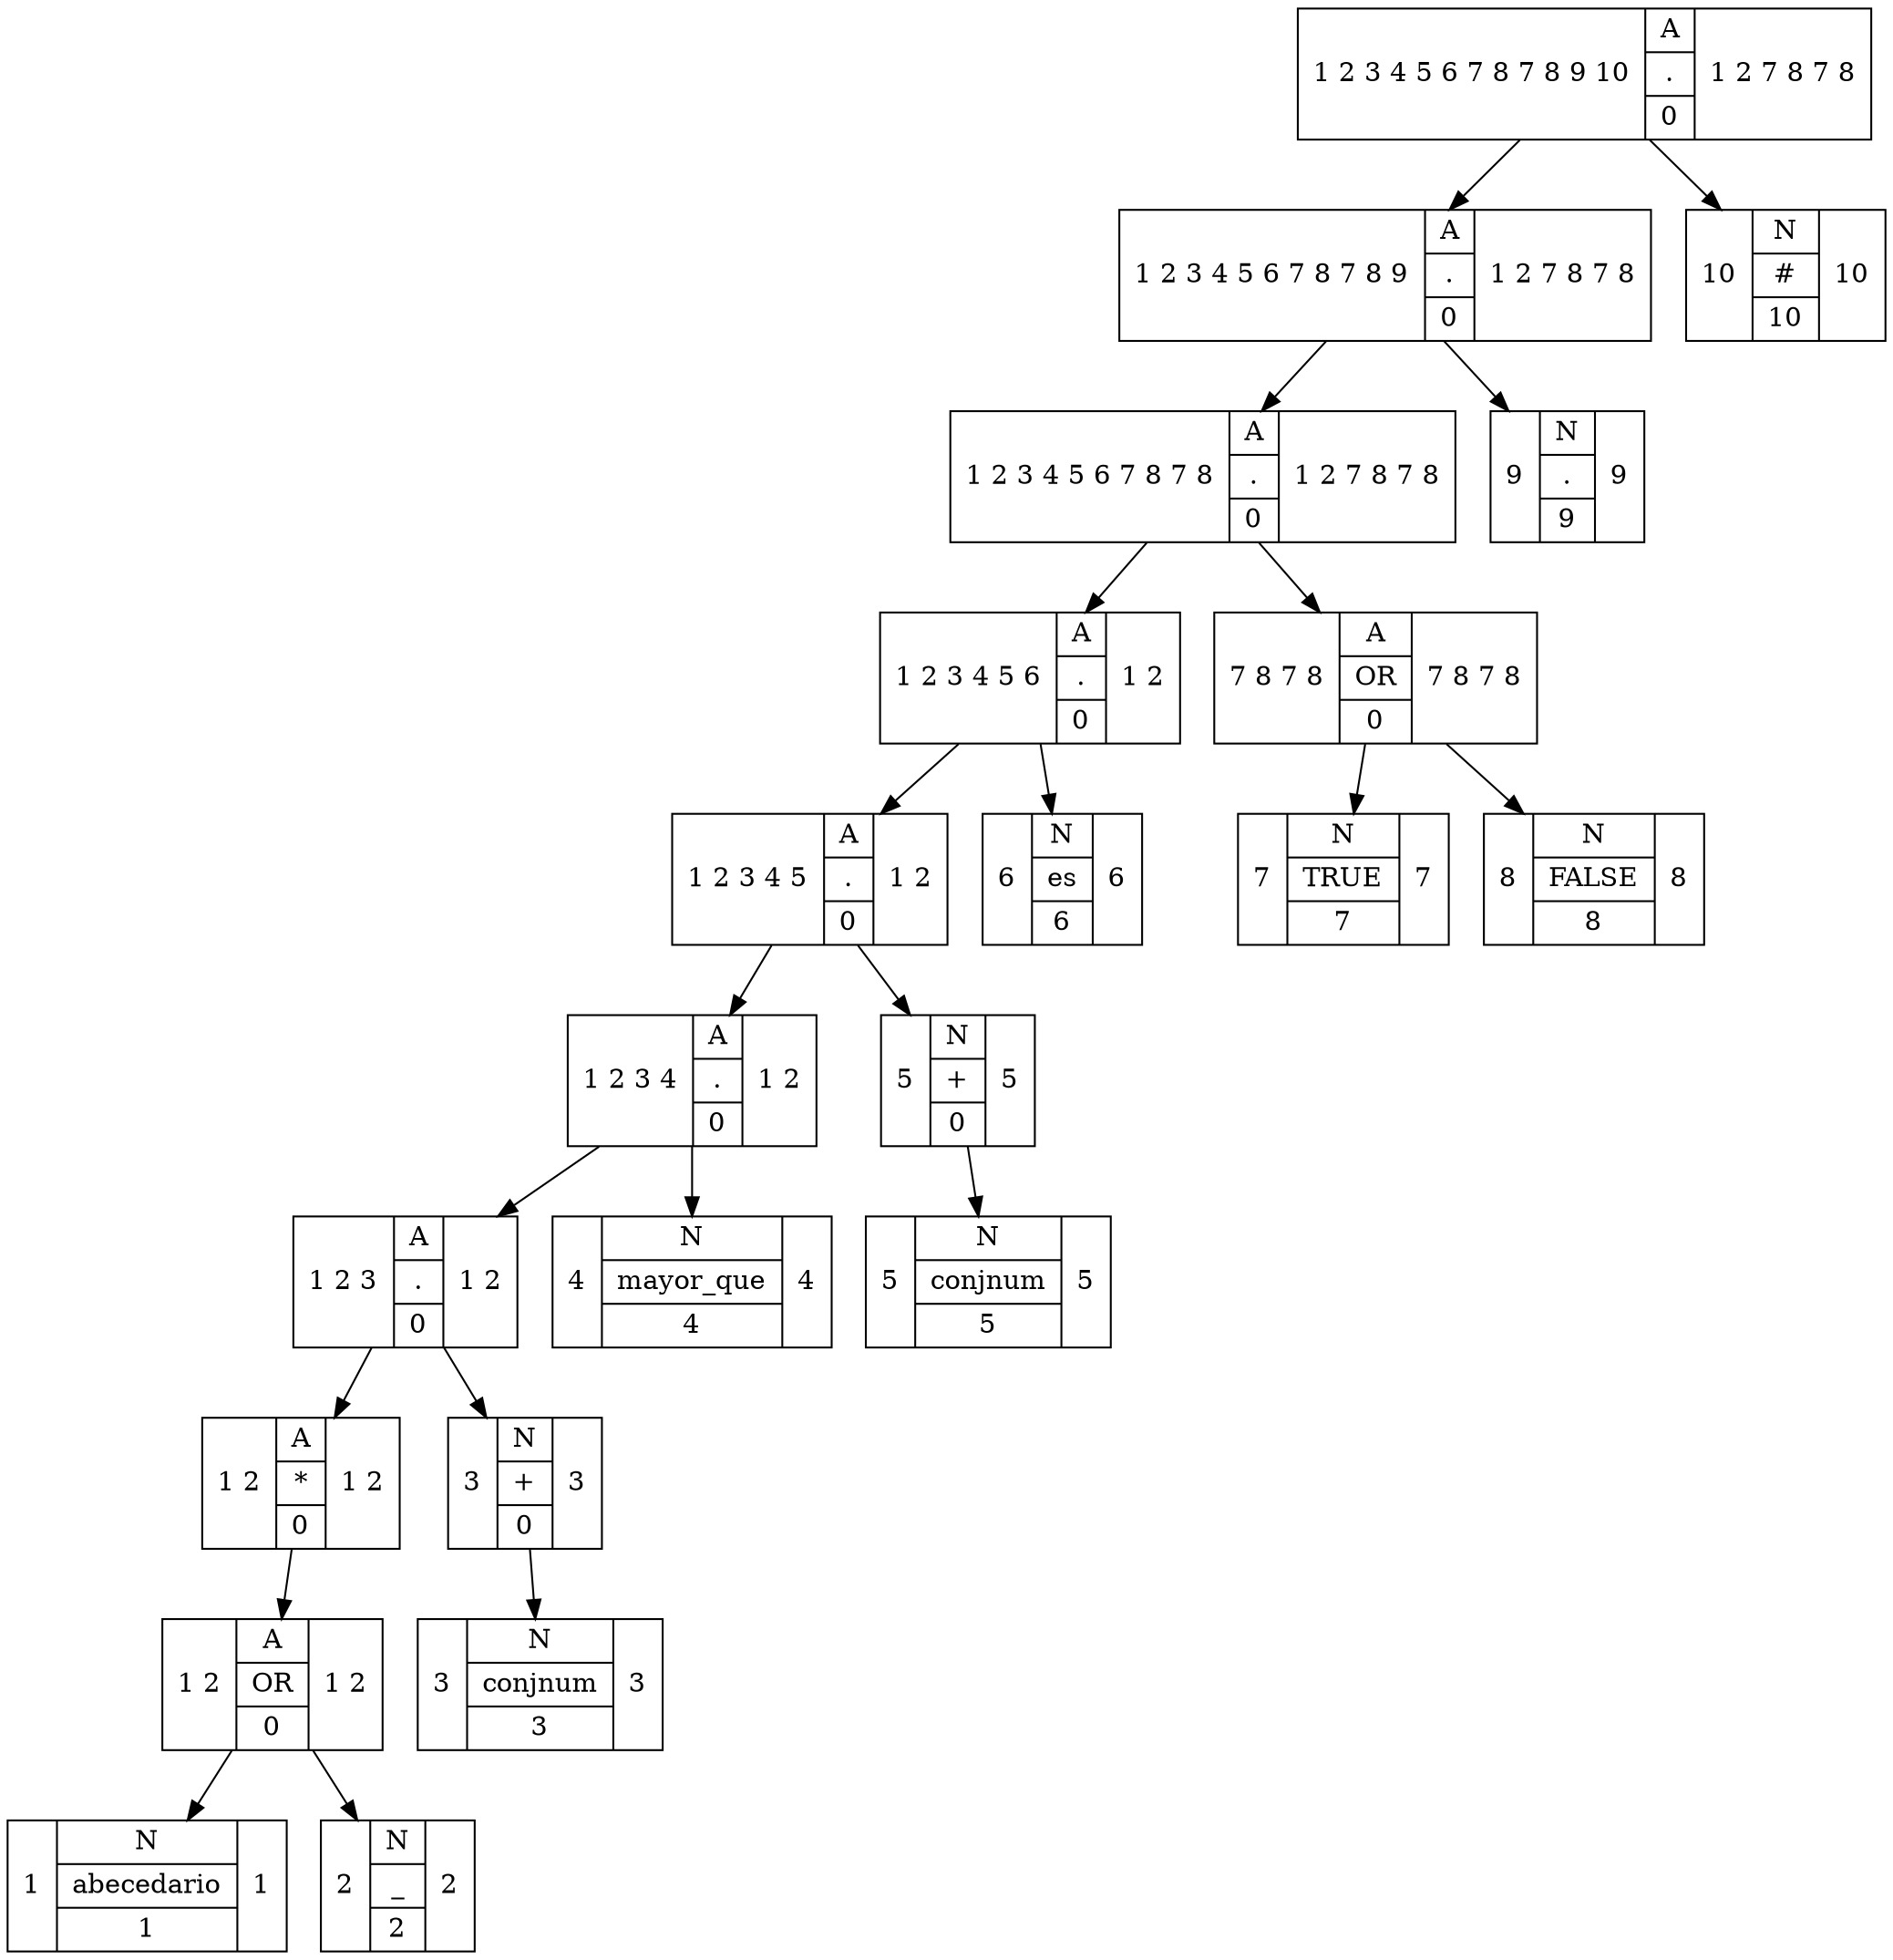 digraph{
node[shape=record];
node1995654286[label="1 2 |{A|*|0}|1 2  "];
node1995654286->node1025438942;
node1051271137[label="1 |{N|abecedario|1}|1  "];
node1025438942[label="1 2 |{A|OR|0}|1 2  "];
node1025438942->node1051271137;
node1025438942->node312844313;
node312844313[label="2 |{N|_|2}|2  "];
node2115912183[label="1 2 3 |{A|.|0}|1 2  "];
node2115912183->node1995654286;
node2115912183->node879555310;
node879555310[label="3 |{N|+|0}|3  "];
node879555310->node1120707989;
node1120707989[label="3 |{N|conjnum|3}|3  "];
node2102812861[label="1 2 3 4 |{A|.|0}|1 2  "];
node2102812861->node2115912183;
node2102812861->node1909163801;
node1909163801[label="4 |{N|mayor_que|4}|4  "];
node585359436[label="1 2 3 4 5 |{A|.|0}|1 2  "];
node585359436->node2102812861;
node585359436->node86247816;
node86247816[label="5 |{N|+|0}|5  "];
node86247816->node1270469145;
node1270469145[label="5 |{N|conjnum|5}|5  "];
node1726445368[label="1 2 3 4 5 6 |{A|.|0}|1 2  "];
node1726445368->node585359436;
node1726445368->node1530599976;
node1530599976[label="6 |{N|es |6}|6  "];
node2121674894[label="1 2 3 4 5 6 7 8 7 8 |{A|.|0}|1 2 7 8 7 8  "];
node2121674894->node1726445368;
node2121674894->node2069498947;
node643426983[label="7 |{N|TRUE|7}|7  "];
node2069498947[label="7 8 7 8 |{A|OR|0}|7 8 7 8  "];
node2069498947->node643426983;
node2069498947->node623926814;
node623926814[label="8 |{N|FALSE|8}|8  "];
node1779300470[label="1 2 3 4 5 6 7 8 7 8 9 |{A|.|0}|1 2 7 8 7 8  "];
node1779300470->node2121674894;
node1779300470->node1100929376;
node1100929376[label="9 |{N|.|9}|9  "];
node679157542[label="1 2 3 4 5 6 7 8 7 8 9 10 |{A|.|0}|1 2 7 8 7 8  "];
node679157542->node1779300470;
node679157542->node261911705;
node261911705[label="10 |{N|#|10}|10  "];
}
